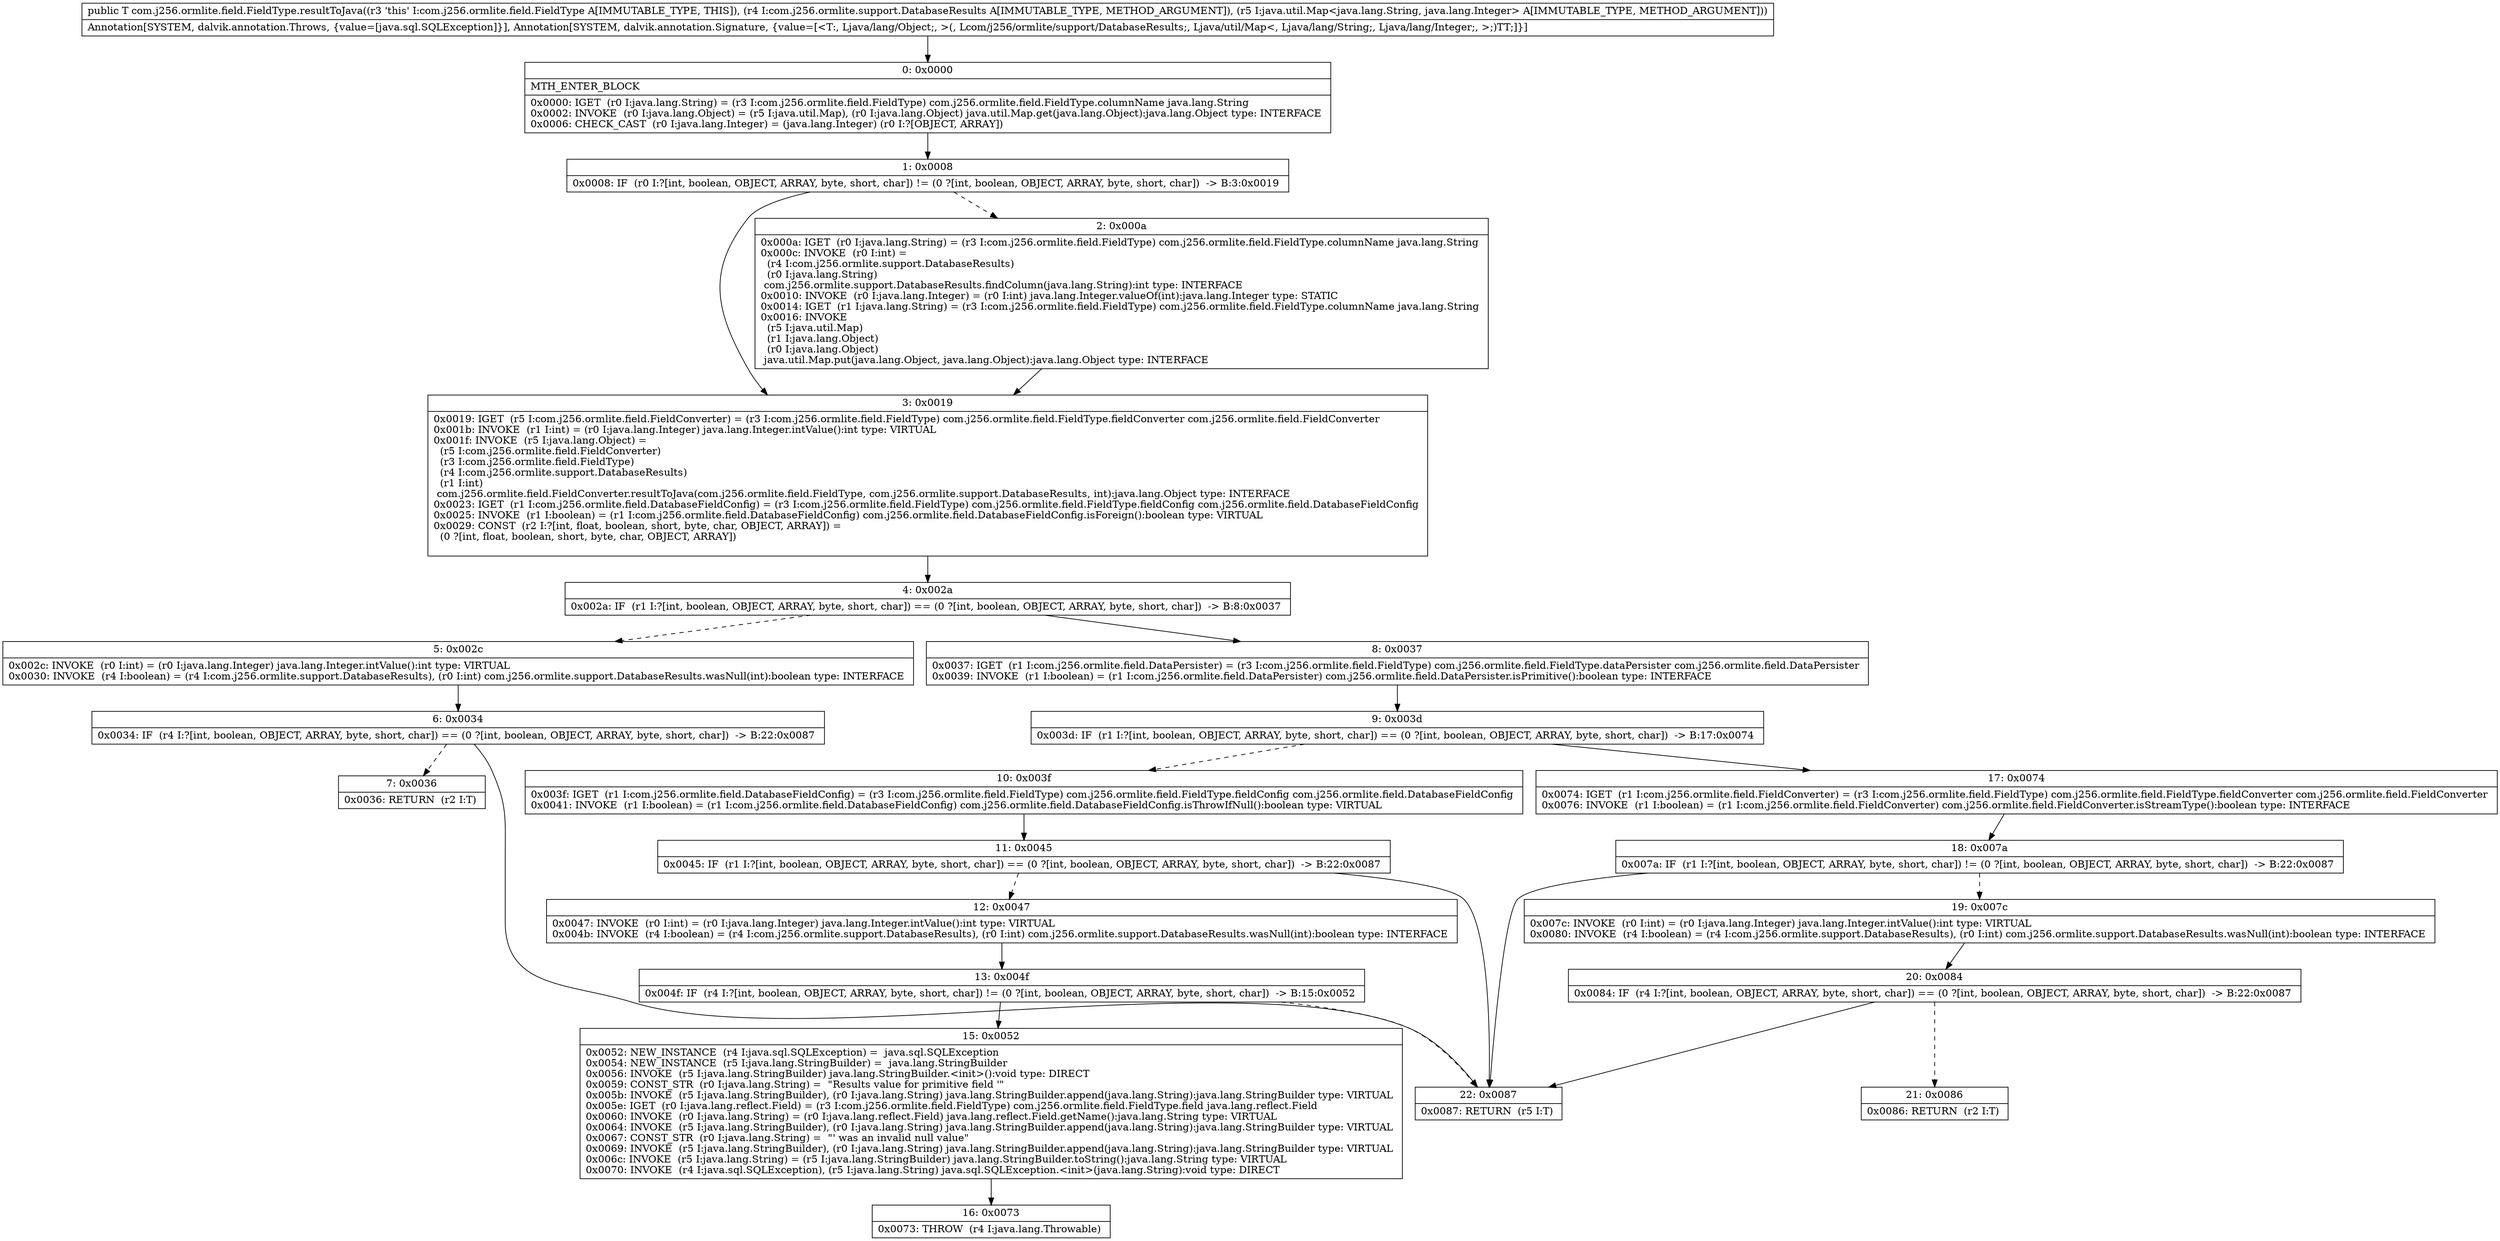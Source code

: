 digraph "CFG forcom.j256.ormlite.field.FieldType.resultToJava(Lcom\/j256\/ormlite\/support\/DatabaseResults;Ljava\/util\/Map;)Ljava\/lang\/Object;" {
Node_0 [shape=record,label="{0\:\ 0x0000|MTH_ENTER_BLOCK\l|0x0000: IGET  (r0 I:java.lang.String) = (r3 I:com.j256.ormlite.field.FieldType) com.j256.ormlite.field.FieldType.columnName java.lang.String \l0x0002: INVOKE  (r0 I:java.lang.Object) = (r5 I:java.util.Map), (r0 I:java.lang.Object) java.util.Map.get(java.lang.Object):java.lang.Object type: INTERFACE \l0x0006: CHECK_CAST  (r0 I:java.lang.Integer) = (java.lang.Integer) (r0 I:?[OBJECT, ARRAY]) \l}"];
Node_1 [shape=record,label="{1\:\ 0x0008|0x0008: IF  (r0 I:?[int, boolean, OBJECT, ARRAY, byte, short, char]) != (0 ?[int, boolean, OBJECT, ARRAY, byte, short, char])  \-\> B:3:0x0019 \l}"];
Node_2 [shape=record,label="{2\:\ 0x000a|0x000a: IGET  (r0 I:java.lang.String) = (r3 I:com.j256.ormlite.field.FieldType) com.j256.ormlite.field.FieldType.columnName java.lang.String \l0x000c: INVOKE  (r0 I:int) = \l  (r4 I:com.j256.ormlite.support.DatabaseResults)\l  (r0 I:java.lang.String)\l com.j256.ormlite.support.DatabaseResults.findColumn(java.lang.String):int type: INTERFACE \l0x0010: INVOKE  (r0 I:java.lang.Integer) = (r0 I:int) java.lang.Integer.valueOf(int):java.lang.Integer type: STATIC \l0x0014: IGET  (r1 I:java.lang.String) = (r3 I:com.j256.ormlite.field.FieldType) com.j256.ormlite.field.FieldType.columnName java.lang.String \l0x0016: INVOKE  \l  (r5 I:java.util.Map)\l  (r1 I:java.lang.Object)\l  (r0 I:java.lang.Object)\l java.util.Map.put(java.lang.Object, java.lang.Object):java.lang.Object type: INTERFACE \l}"];
Node_3 [shape=record,label="{3\:\ 0x0019|0x0019: IGET  (r5 I:com.j256.ormlite.field.FieldConverter) = (r3 I:com.j256.ormlite.field.FieldType) com.j256.ormlite.field.FieldType.fieldConverter com.j256.ormlite.field.FieldConverter \l0x001b: INVOKE  (r1 I:int) = (r0 I:java.lang.Integer) java.lang.Integer.intValue():int type: VIRTUAL \l0x001f: INVOKE  (r5 I:java.lang.Object) = \l  (r5 I:com.j256.ormlite.field.FieldConverter)\l  (r3 I:com.j256.ormlite.field.FieldType)\l  (r4 I:com.j256.ormlite.support.DatabaseResults)\l  (r1 I:int)\l com.j256.ormlite.field.FieldConverter.resultToJava(com.j256.ormlite.field.FieldType, com.j256.ormlite.support.DatabaseResults, int):java.lang.Object type: INTERFACE \l0x0023: IGET  (r1 I:com.j256.ormlite.field.DatabaseFieldConfig) = (r3 I:com.j256.ormlite.field.FieldType) com.j256.ormlite.field.FieldType.fieldConfig com.j256.ormlite.field.DatabaseFieldConfig \l0x0025: INVOKE  (r1 I:boolean) = (r1 I:com.j256.ormlite.field.DatabaseFieldConfig) com.j256.ormlite.field.DatabaseFieldConfig.isForeign():boolean type: VIRTUAL \l0x0029: CONST  (r2 I:?[int, float, boolean, short, byte, char, OBJECT, ARRAY]) = \l  (0 ?[int, float, boolean, short, byte, char, OBJECT, ARRAY])\l \l}"];
Node_4 [shape=record,label="{4\:\ 0x002a|0x002a: IF  (r1 I:?[int, boolean, OBJECT, ARRAY, byte, short, char]) == (0 ?[int, boolean, OBJECT, ARRAY, byte, short, char])  \-\> B:8:0x0037 \l}"];
Node_5 [shape=record,label="{5\:\ 0x002c|0x002c: INVOKE  (r0 I:int) = (r0 I:java.lang.Integer) java.lang.Integer.intValue():int type: VIRTUAL \l0x0030: INVOKE  (r4 I:boolean) = (r4 I:com.j256.ormlite.support.DatabaseResults), (r0 I:int) com.j256.ormlite.support.DatabaseResults.wasNull(int):boolean type: INTERFACE \l}"];
Node_6 [shape=record,label="{6\:\ 0x0034|0x0034: IF  (r4 I:?[int, boolean, OBJECT, ARRAY, byte, short, char]) == (0 ?[int, boolean, OBJECT, ARRAY, byte, short, char])  \-\> B:22:0x0087 \l}"];
Node_7 [shape=record,label="{7\:\ 0x0036|0x0036: RETURN  (r2 I:T) \l}"];
Node_8 [shape=record,label="{8\:\ 0x0037|0x0037: IGET  (r1 I:com.j256.ormlite.field.DataPersister) = (r3 I:com.j256.ormlite.field.FieldType) com.j256.ormlite.field.FieldType.dataPersister com.j256.ormlite.field.DataPersister \l0x0039: INVOKE  (r1 I:boolean) = (r1 I:com.j256.ormlite.field.DataPersister) com.j256.ormlite.field.DataPersister.isPrimitive():boolean type: INTERFACE \l}"];
Node_9 [shape=record,label="{9\:\ 0x003d|0x003d: IF  (r1 I:?[int, boolean, OBJECT, ARRAY, byte, short, char]) == (0 ?[int, boolean, OBJECT, ARRAY, byte, short, char])  \-\> B:17:0x0074 \l}"];
Node_10 [shape=record,label="{10\:\ 0x003f|0x003f: IGET  (r1 I:com.j256.ormlite.field.DatabaseFieldConfig) = (r3 I:com.j256.ormlite.field.FieldType) com.j256.ormlite.field.FieldType.fieldConfig com.j256.ormlite.field.DatabaseFieldConfig \l0x0041: INVOKE  (r1 I:boolean) = (r1 I:com.j256.ormlite.field.DatabaseFieldConfig) com.j256.ormlite.field.DatabaseFieldConfig.isThrowIfNull():boolean type: VIRTUAL \l}"];
Node_11 [shape=record,label="{11\:\ 0x0045|0x0045: IF  (r1 I:?[int, boolean, OBJECT, ARRAY, byte, short, char]) == (0 ?[int, boolean, OBJECT, ARRAY, byte, short, char])  \-\> B:22:0x0087 \l}"];
Node_12 [shape=record,label="{12\:\ 0x0047|0x0047: INVOKE  (r0 I:int) = (r0 I:java.lang.Integer) java.lang.Integer.intValue():int type: VIRTUAL \l0x004b: INVOKE  (r4 I:boolean) = (r4 I:com.j256.ormlite.support.DatabaseResults), (r0 I:int) com.j256.ormlite.support.DatabaseResults.wasNull(int):boolean type: INTERFACE \l}"];
Node_13 [shape=record,label="{13\:\ 0x004f|0x004f: IF  (r4 I:?[int, boolean, OBJECT, ARRAY, byte, short, char]) != (0 ?[int, boolean, OBJECT, ARRAY, byte, short, char])  \-\> B:15:0x0052 \l}"];
Node_15 [shape=record,label="{15\:\ 0x0052|0x0052: NEW_INSTANCE  (r4 I:java.sql.SQLException) =  java.sql.SQLException \l0x0054: NEW_INSTANCE  (r5 I:java.lang.StringBuilder) =  java.lang.StringBuilder \l0x0056: INVOKE  (r5 I:java.lang.StringBuilder) java.lang.StringBuilder.\<init\>():void type: DIRECT \l0x0059: CONST_STR  (r0 I:java.lang.String) =  \"Results value for primitive field '\" \l0x005b: INVOKE  (r5 I:java.lang.StringBuilder), (r0 I:java.lang.String) java.lang.StringBuilder.append(java.lang.String):java.lang.StringBuilder type: VIRTUAL \l0x005e: IGET  (r0 I:java.lang.reflect.Field) = (r3 I:com.j256.ormlite.field.FieldType) com.j256.ormlite.field.FieldType.field java.lang.reflect.Field \l0x0060: INVOKE  (r0 I:java.lang.String) = (r0 I:java.lang.reflect.Field) java.lang.reflect.Field.getName():java.lang.String type: VIRTUAL \l0x0064: INVOKE  (r5 I:java.lang.StringBuilder), (r0 I:java.lang.String) java.lang.StringBuilder.append(java.lang.String):java.lang.StringBuilder type: VIRTUAL \l0x0067: CONST_STR  (r0 I:java.lang.String) =  \"' was an invalid null value\" \l0x0069: INVOKE  (r5 I:java.lang.StringBuilder), (r0 I:java.lang.String) java.lang.StringBuilder.append(java.lang.String):java.lang.StringBuilder type: VIRTUAL \l0x006c: INVOKE  (r5 I:java.lang.String) = (r5 I:java.lang.StringBuilder) java.lang.StringBuilder.toString():java.lang.String type: VIRTUAL \l0x0070: INVOKE  (r4 I:java.sql.SQLException), (r5 I:java.lang.String) java.sql.SQLException.\<init\>(java.lang.String):void type: DIRECT \l}"];
Node_16 [shape=record,label="{16\:\ 0x0073|0x0073: THROW  (r4 I:java.lang.Throwable) \l}"];
Node_17 [shape=record,label="{17\:\ 0x0074|0x0074: IGET  (r1 I:com.j256.ormlite.field.FieldConverter) = (r3 I:com.j256.ormlite.field.FieldType) com.j256.ormlite.field.FieldType.fieldConverter com.j256.ormlite.field.FieldConverter \l0x0076: INVOKE  (r1 I:boolean) = (r1 I:com.j256.ormlite.field.FieldConverter) com.j256.ormlite.field.FieldConverter.isStreamType():boolean type: INTERFACE \l}"];
Node_18 [shape=record,label="{18\:\ 0x007a|0x007a: IF  (r1 I:?[int, boolean, OBJECT, ARRAY, byte, short, char]) != (0 ?[int, boolean, OBJECT, ARRAY, byte, short, char])  \-\> B:22:0x0087 \l}"];
Node_19 [shape=record,label="{19\:\ 0x007c|0x007c: INVOKE  (r0 I:int) = (r0 I:java.lang.Integer) java.lang.Integer.intValue():int type: VIRTUAL \l0x0080: INVOKE  (r4 I:boolean) = (r4 I:com.j256.ormlite.support.DatabaseResults), (r0 I:int) com.j256.ormlite.support.DatabaseResults.wasNull(int):boolean type: INTERFACE \l}"];
Node_20 [shape=record,label="{20\:\ 0x0084|0x0084: IF  (r4 I:?[int, boolean, OBJECT, ARRAY, byte, short, char]) == (0 ?[int, boolean, OBJECT, ARRAY, byte, short, char])  \-\> B:22:0x0087 \l}"];
Node_21 [shape=record,label="{21\:\ 0x0086|0x0086: RETURN  (r2 I:T) \l}"];
Node_22 [shape=record,label="{22\:\ 0x0087|0x0087: RETURN  (r5 I:T) \l}"];
MethodNode[shape=record,label="{public T com.j256.ormlite.field.FieldType.resultToJava((r3 'this' I:com.j256.ormlite.field.FieldType A[IMMUTABLE_TYPE, THIS]), (r4 I:com.j256.ormlite.support.DatabaseResults A[IMMUTABLE_TYPE, METHOD_ARGUMENT]), (r5 I:java.util.Map\<java.lang.String, java.lang.Integer\> A[IMMUTABLE_TYPE, METHOD_ARGUMENT]))  | Annotation[SYSTEM, dalvik.annotation.Throws, \{value=[java.sql.SQLException]\}], Annotation[SYSTEM, dalvik.annotation.Signature, \{value=[\<T:, Ljava\/lang\/Object;, \>(, Lcom\/j256\/ormlite\/support\/DatabaseResults;, Ljava\/util\/Map\<, Ljava\/lang\/String;, Ljava\/lang\/Integer;, \>;)TT;]\}]\l}"];
MethodNode -> Node_0;
Node_0 -> Node_1;
Node_1 -> Node_2[style=dashed];
Node_1 -> Node_3;
Node_2 -> Node_3;
Node_3 -> Node_4;
Node_4 -> Node_5[style=dashed];
Node_4 -> Node_8;
Node_5 -> Node_6;
Node_6 -> Node_7[style=dashed];
Node_6 -> Node_22;
Node_8 -> Node_9;
Node_9 -> Node_10[style=dashed];
Node_9 -> Node_17;
Node_10 -> Node_11;
Node_11 -> Node_12[style=dashed];
Node_11 -> Node_22;
Node_12 -> Node_13;
Node_13 -> Node_15;
Node_13 -> Node_22[style=dashed];
Node_15 -> Node_16;
Node_17 -> Node_18;
Node_18 -> Node_19[style=dashed];
Node_18 -> Node_22;
Node_19 -> Node_20;
Node_20 -> Node_21[style=dashed];
Node_20 -> Node_22;
}

